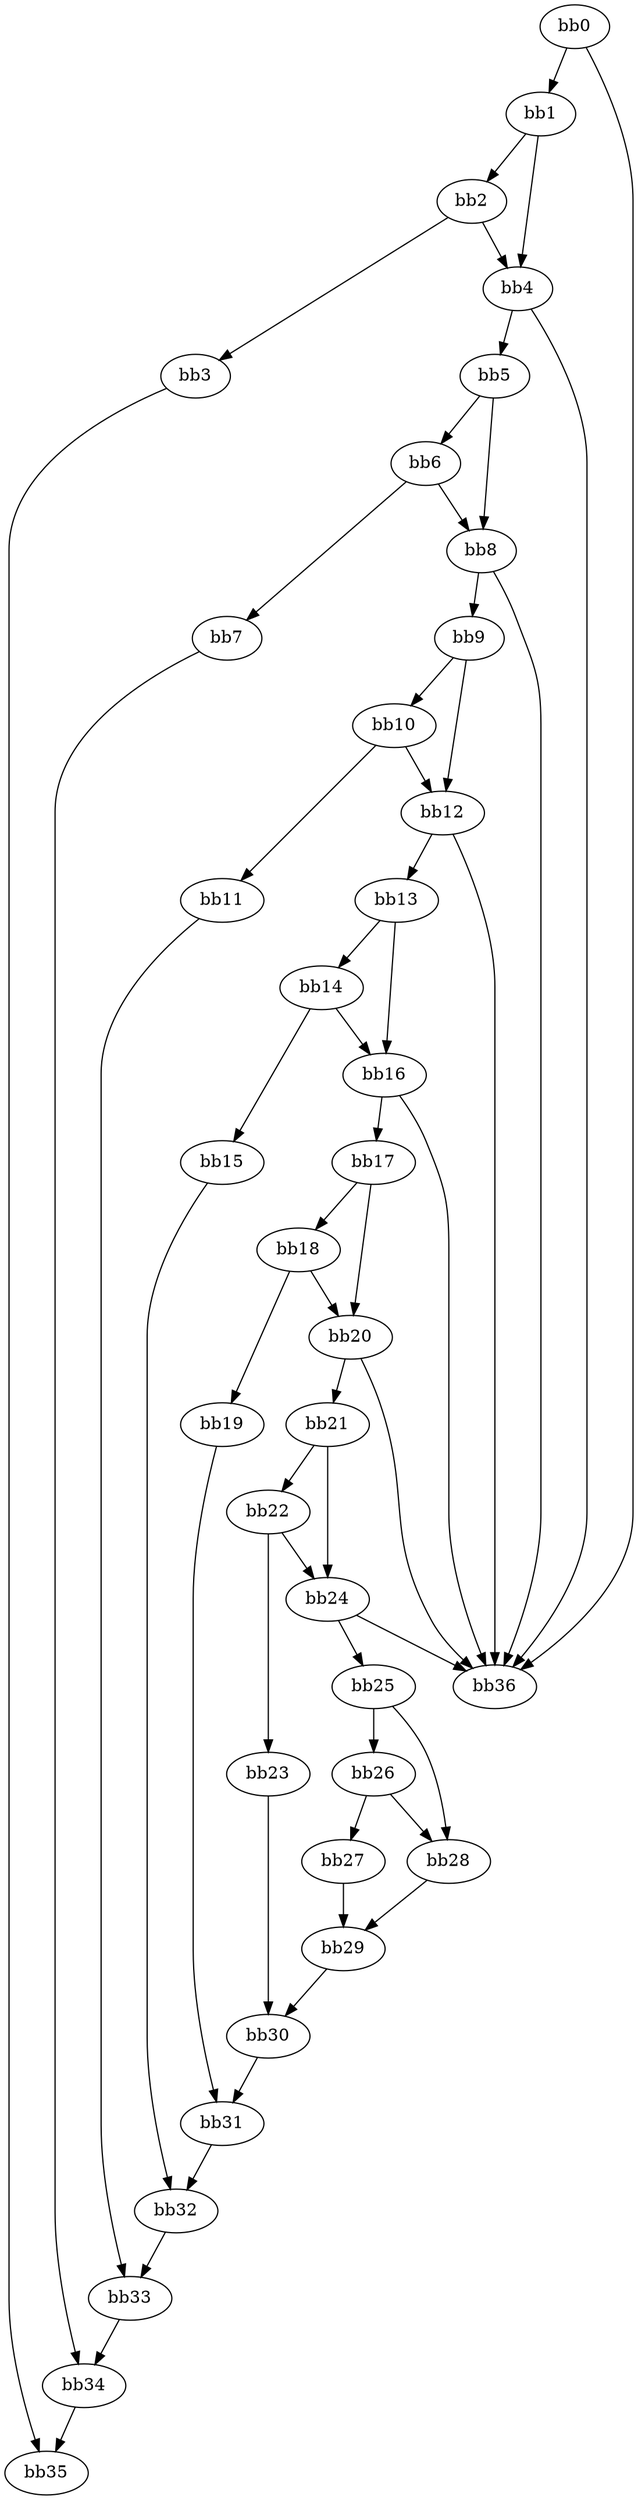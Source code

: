 digraph {
    0 [ label = "bb0\l" ]
    1 [ label = "bb1\l" ]
    2 [ label = "bb2\l" ]
    3 [ label = "bb3\l" ]
    4 [ label = "bb4\l" ]
    5 [ label = "bb5\l" ]
    6 [ label = "bb6\l" ]
    7 [ label = "bb7\l" ]
    8 [ label = "bb8\l" ]
    9 [ label = "bb9\l" ]
    10 [ label = "bb10\l" ]
    11 [ label = "bb11\l" ]
    12 [ label = "bb12\l" ]
    13 [ label = "bb13\l" ]
    14 [ label = "bb14\l" ]
    15 [ label = "bb15\l" ]
    16 [ label = "bb16\l" ]
    17 [ label = "bb17\l" ]
    18 [ label = "bb18\l" ]
    19 [ label = "bb19\l" ]
    20 [ label = "bb20\l" ]
    21 [ label = "bb21\l" ]
    22 [ label = "bb22\l" ]
    23 [ label = "bb23\l" ]
    24 [ label = "bb24\l" ]
    25 [ label = "bb25\l" ]
    26 [ label = "bb26\l" ]
    27 [ label = "bb27\l" ]
    28 [ label = "bb28\l" ]
    29 [ label = "bb29\l" ]
    30 [ label = "bb30\l" ]
    31 [ label = "bb31\l" ]
    32 [ label = "bb32\l" ]
    33 [ label = "bb33\l" ]
    34 [ label = "bb34\l" ]
    35 [ label = "bb35\l" ]
    36 [ label = "bb36\l" ]
    0 -> 1 [ ]
    0 -> 36 [ ]
    1 -> 2 [ ]
    1 -> 4 [ ]
    2 -> 3 [ ]
    2 -> 4 [ ]
    3 -> 35 [ ]
    4 -> 5 [ ]
    4 -> 36 [ ]
    5 -> 6 [ ]
    5 -> 8 [ ]
    6 -> 7 [ ]
    6 -> 8 [ ]
    7 -> 34 [ ]
    8 -> 9 [ ]
    8 -> 36 [ ]
    9 -> 10 [ ]
    9 -> 12 [ ]
    10 -> 11 [ ]
    10 -> 12 [ ]
    11 -> 33 [ ]
    12 -> 13 [ ]
    12 -> 36 [ ]
    13 -> 14 [ ]
    13 -> 16 [ ]
    14 -> 15 [ ]
    14 -> 16 [ ]
    15 -> 32 [ ]
    16 -> 17 [ ]
    16 -> 36 [ ]
    17 -> 18 [ ]
    17 -> 20 [ ]
    18 -> 19 [ ]
    18 -> 20 [ ]
    19 -> 31 [ ]
    20 -> 21 [ ]
    20 -> 36 [ ]
    21 -> 22 [ ]
    21 -> 24 [ ]
    22 -> 23 [ ]
    22 -> 24 [ ]
    23 -> 30 [ ]
    24 -> 25 [ ]
    24 -> 36 [ ]
    25 -> 26 [ ]
    25 -> 28 [ ]
    26 -> 27 [ ]
    26 -> 28 [ ]
    27 -> 29 [ ]
    28 -> 29 [ ]
    29 -> 30 [ ]
    30 -> 31 [ ]
    31 -> 32 [ ]
    32 -> 33 [ ]
    33 -> 34 [ ]
    34 -> 35 [ ]
}

